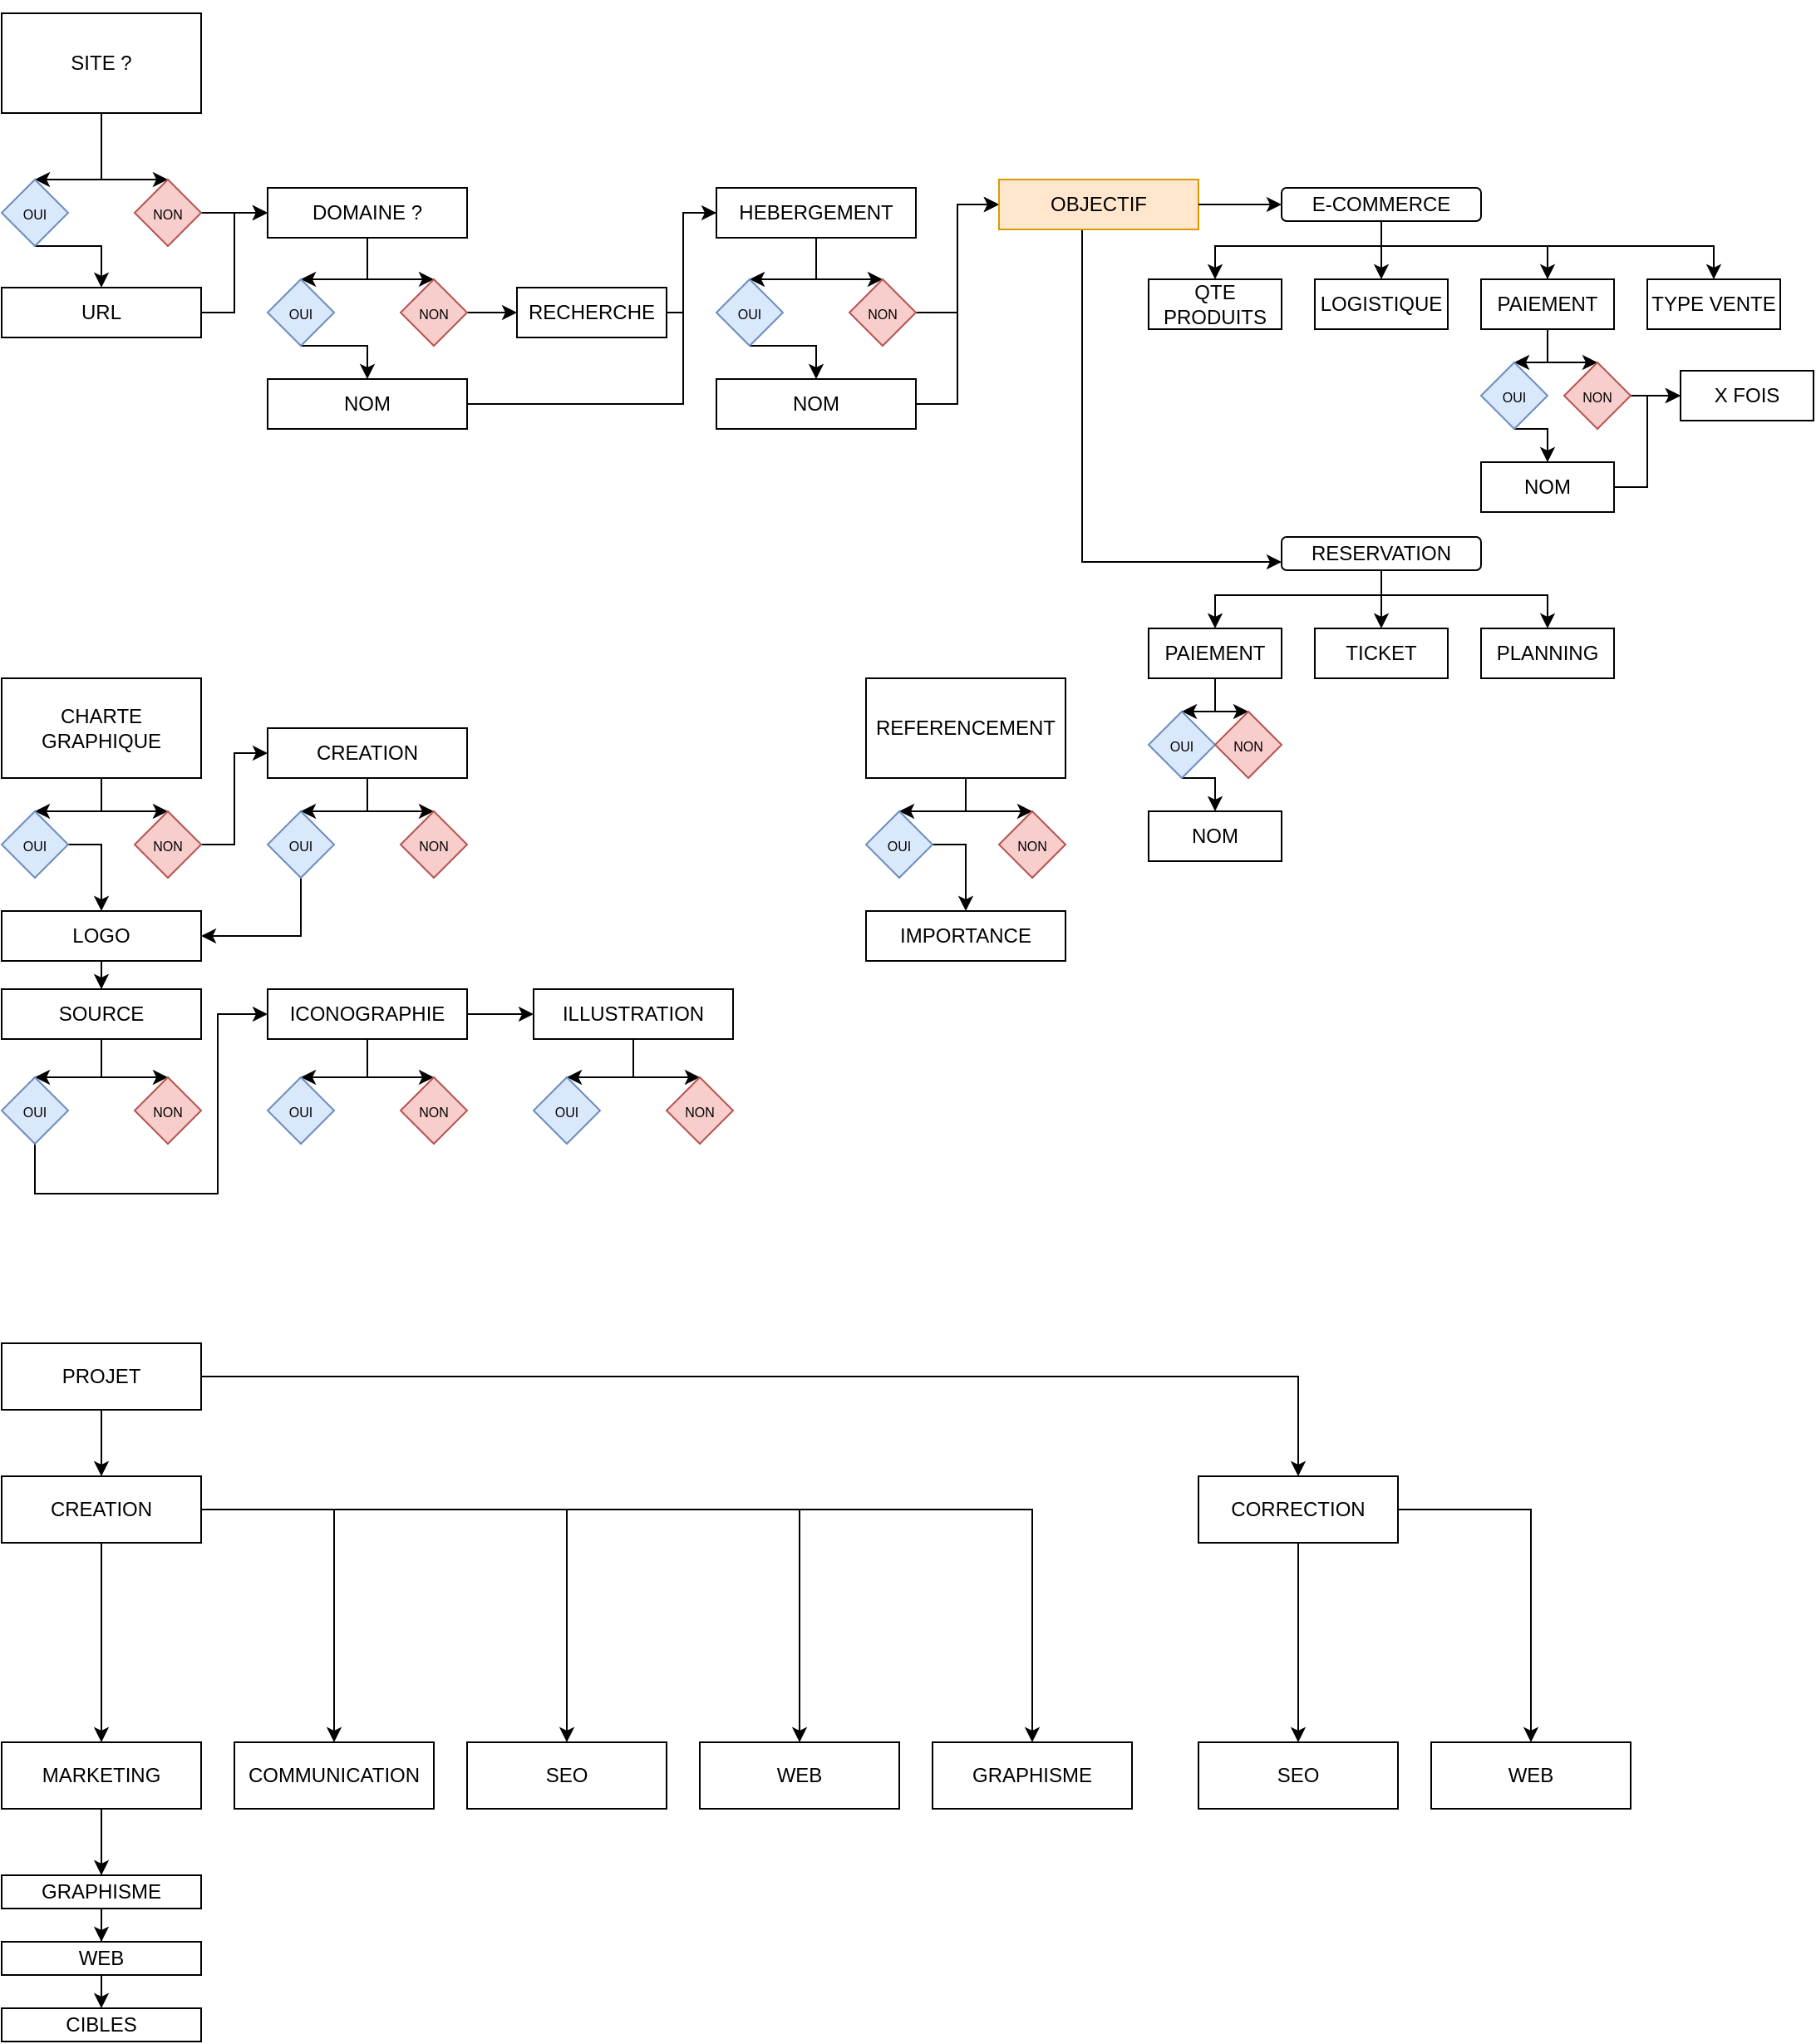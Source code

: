 <mxfile version="16.4.7" type="github">
  <diagram id="dq8gb7fQARIdYSocHXqy" name="Page-1">
    <mxGraphModel dx="948" dy="505" grid="1" gridSize="10" guides="1" tooltips="1" connect="1" arrows="1" fold="1" page="1" pageScale="1" pageWidth="1169" pageHeight="1654" math="0" shadow="0">
      <root>
        <mxCell id="0" />
        <mxCell id="1" parent="0" />
        <mxCell id="Kev8f9_p8VW5dfip_5u--6" style="edgeStyle=none;rounded=0;orthogonalLoop=1;jettySize=auto;html=1;exitX=0.5;exitY=1;exitDx=0;exitDy=0;entryX=0.5;entryY=0;entryDx=0;entryDy=0;" parent="1" source="Kev8f9_p8VW5dfip_5u--1" target="Kev8f9_p8VW5dfip_5u--2" edge="1">
          <mxGeometry relative="1" as="geometry">
            <Array as="points">
              <mxPoint x="100" y="140" />
            </Array>
          </mxGeometry>
        </mxCell>
        <mxCell id="Kev8f9_p8VW5dfip_5u--8" style="edgeStyle=none;rounded=0;orthogonalLoop=1;jettySize=auto;html=1;entryX=0.5;entryY=0;entryDx=0;entryDy=0;fontSize=8;" parent="1" source="Kev8f9_p8VW5dfip_5u--1" target="Kev8f9_p8VW5dfip_5u--7" edge="1">
          <mxGeometry relative="1" as="geometry">
            <Array as="points">
              <mxPoint x="100" y="140" />
            </Array>
          </mxGeometry>
        </mxCell>
        <mxCell id="Kev8f9_p8VW5dfip_5u--1" value="SITE ?" style="rounded=0;whiteSpace=wrap;html=1;direction=west;" parent="1" vertex="1">
          <mxGeometry x="40" y="40" width="120" height="60" as="geometry" />
        </mxCell>
        <mxCell id="Kev8f9_p8VW5dfip_5u--10" style="edgeStyle=none;rounded=0;orthogonalLoop=1;jettySize=auto;html=1;exitX=0.5;exitY=1;exitDx=0;exitDy=0;fontSize=8;entryX=0.5;entryY=0;entryDx=0;entryDy=0;" parent="1" source="Kev8f9_p8VW5dfip_5u--2" target="Kev8f9_p8VW5dfip_5u--9" edge="1">
          <mxGeometry relative="1" as="geometry">
            <Array as="points">
              <mxPoint x="100" y="180" />
            </Array>
          </mxGeometry>
        </mxCell>
        <mxCell id="Kev8f9_p8VW5dfip_5u--2" value="&lt;font style=&quot;font-size: 8px&quot;&gt;OUI&lt;/font&gt;" style="rhombus;whiteSpace=wrap;html=1;fillColor=#dae8fc;strokeColor=#6c8ebf;" parent="1" vertex="1">
          <mxGeometry x="40" y="140" width="40" height="40" as="geometry" />
        </mxCell>
        <mxCell id="Kev8f9_p8VW5dfip_5u--13" style="edgeStyle=none;rounded=0;orthogonalLoop=1;jettySize=auto;html=1;exitX=1;exitY=0.5;exitDx=0;exitDy=0;entryX=0;entryY=0.5;entryDx=0;entryDy=0;fontSize=8;" parent="1" source="Kev8f9_p8VW5dfip_5u--7" target="Kev8f9_p8VW5dfip_5u--11" edge="1">
          <mxGeometry relative="1" as="geometry" />
        </mxCell>
        <mxCell id="Kev8f9_p8VW5dfip_5u--7" value="&lt;font style=&quot;font-size: 8px&quot;&gt;NON&lt;/font&gt;" style="rhombus;whiteSpace=wrap;html=1;fillColor=#f8cecc;strokeColor=#b85450;" parent="1" vertex="1">
          <mxGeometry x="120" y="140" width="40" height="40" as="geometry" />
        </mxCell>
        <mxCell id="D3do3Fapur8upNNMfMpW-5" style="edgeStyle=orthogonalEdgeStyle;rounded=0;orthogonalLoop=1;jettySize=auto;html=1;entryX=0;entryY=0.5;entryDx=0;entryDy=0;" parent="1" source="Kev8f9_p8VW5dfip_5u--9" target="Kev8f9_p8VW5dfip_5u--11" edge="1">
          <mxGeometry relative="1" as="geometry">
            <mxPoint x="180" y="160" as="targetPoint" />
          </mxGeometry>
        </mxCell>
        <mxCell id="Kev8f9_p8VW5dfip_5u--9" value="URL" style="rounded=0;whiteSpace=wrap;html=1;" parent="1" vertex="1">
          <mxGeometry x="40" y="205" width="120" height="30" as="geometry" />
        </mxCell>
        <mxCell id="Kev8f9_p8VW5dfip_5u--15" style="edgeStyle=none;rounded=0;orthogonalLoop=1;jettySize=auto;html=1;fontSize=8;entryX=0.5;entryY=0;entryDx=0;entryDy=0;" parent="1" source="Kev8f9_p8VW5dfip_5u--11" target="Kev8f9_p8VW5dfip_5u--14" edge="1">
          <mxGeometry relative="1" as="geometry">
            <Array as="points">
              <mxPoint x="260" y="200" />
            </Array>
          </mxGeometry>
        </mxCell>
        <mxCell id="Kev8f9_p8VW5dfip_5u--17" style="edgeStyle=none;rounded=0;orthogonalLoop=1;jettySize=auto;html=1;fontSize=8;entryX=0.5;entryY=0;entryDx=0;entryDy=0;" parent="1" source="Kev8f9_p8VW5dfip_5u--11" target="Kev8f9_p8VW5dfip_5u--16" edge="1">
          <mxGeometry relative="1" as="geometry">
            <Array as="points">
              <mxPoint x="260" y="200" />
            </Array>
          </mxGeometry>
        </mxCell>
        <mxCell id="Kev8f9_p8VW5dfip_5u--11" value="DOMAINE ?" style="rounded=0;whiteSpace=wrap;html=1;" parent="1" vertex="1">
          <mxGeometry x="200" y="145" width="120" height="30" as="geometry" />
        </mxCell>
        <mxCell id="Kev8f9_p8VW5dfip_5u--19" style="edgeStyle=none;rounded=0;orthogonalLoop=1;jettySize=auto;html=1;fontSize=8;exitX=0.5;exitY=1;exitDx=0;exitDy=0;" parent="1" source="Kev8f9_p8VW5dfip_5u--14" target="Kev8f9_p8VW5dfip_5u--18" edge="1">
          <mxGeometry relative="1" as="geometry">
            <Array as="points">
              <mxPoint x="260" y="240" />
            </Array>
          </mxGeometry>
        </mxCell>
        <mxCell id="Kev8f9_p8VW5dfip_5u--14" value="&lt;font style=&quot;font-size: 8px&quot;&gt;OUI&lt;/font&gt;" style="rhombus;whiteSpace=wrap;html=1;fillColor=#dae8fc;strokeColor=#6c8ebf;" parent="1" vertex="1">
          <mxGeometry x="200" y="200" width="40" height="40" as="geometry" />
        </mxCell>
        <mxCell id="D3do3Fapur8upNNMfMpW-3" style="edgeStyle=orthogonalEdgeStyle;rounded=0;orthogonalLoop=1;jettySize=auto;html=1;entryX=0;entryY=0.5;entryDx=0;entryDy=0;" parent="1" source="Kev8f9_p8VW5dfip_5u--16" target="D3do3Fapur8upNNMfMpW-1" edge="1">
          <mxGeometry relative="1" as="geometry" />
        </mxCell>
        <mxCell id="Kev8f9_p8VW5dfip_5u--16" value="&lt;font style=&quot;font-size: 8px&quot;&gt;NON&lt;/font&gt;" style="rhombus;whiteSpace=wrap;html=1;fillColor=#f8cecc;strokeColor=#b85450;" parent="1" vertex="1">
          <mxGeometry x="280" y="200" width="40" height="40" as="geometry" />
        </mxCell>
        <mxCell id="D3do3Fapur8upNNMfMpW-6" style="edgeStyle=orthogonalEdgeStyle;rounded=0;orthogonalLoop=1;jettySize=auto;html=1;" parent="1" source="Kev8f9_p8VW5dfip_5u--18" edge="1">
          <mxGeometry relative="1" as="geometry">
            <mxPoint x="480" y="160" as="targetPoint" />
            <Array as="points">
              <mxPoint x="450" y="275" />
              <mxPoint x="450" y="160" />
            </Array>
          </mxGeometry>
        </mxCell>
        <mxCell id="Kev8f9_p8VW5dfip_5u--18" value="NOM" style="rounded=0;whiteSpace=wrap;html=1;" parent="1" vertex="1">
          <mxGeometry x="200" y="260" width="120" height="30" as="geometry" />
        </mxCell>
        <mxCell id="KWt4Akiu5r29RGmFctum-5" style="edgeStyle=none;rounded=0;orthogonalLoop=1;jettySize=auto;html=1;entryX=0.5;entryY=0;entryDx=0;entryDy=0;fontSize=8;" parent="1" source="Kev8f9_p8VW5dfip_5u--20" target="Kev8f9_p8VW5dfip_5u--24" edge="1">
          <mxGeometry relative="1" as="geometry">
            <Array as="points">
              <mxPoint x="530" y="200" />
            </Array>
          </mxGeometry>
        </mxCell>
        <mxCell id="KWt4Akiu5r29RGmFctum-6" style="edgeStyle=none;rounded=0;orthogonalLoop=1;jettySize=auto;html=1;entryX=0.5;entryY=0;entryDx=0;entryDy=0;fontSize=8;" parent="1" source="Kev8f9_p8VW5dfip_5u--20" target="Kev8f9_p8VW5dfip_5u--26" edge="1">
          <mxGeometry relative="1" as="geometry">
            <Array as="points">
              <mxPoint x="530" y="200" />
            </Array>
          </mxGeometry>
        </mxCell>
        <mxCell id="Kev8f9_p8VW5dfip_5u--20" value="HEBERGEMENT" style="rounded=0;whiteSpace=wrap;html=1;" parent="1" vertex="1">
          <mxGeometry x="470" y="145" width="120" height="30" as="geometry" />
        </mxCell>
        <mxCell id="KWt4Akiu5r29RGmFctum-7" style="edgeStyle=none;rounded=0;orthogonalLoop=1;jettySize=auto;html=1;entryX=0.5;entryY=0;entryDx=0;entryDy=0;fontSize=8;exitX=0.5;exitY=1;exitDx=0;exitDy=0;" parent="1" source="Kev8f9_p8VW5dfip_5u--24" target="Kev8f9_p8VW5dfip_5u--28" edge="1">
          <mxGeometry relative="1" as="geometry">
            <Array as="points">
              <mxPoint x="530" y="240" />
            </Array>
          </mxGeometry>
        </mxCell>
        <mxCell id="Kev8f9_p8VW5dfip_5u--24" value="&lt;font style=&quot;font-size: 8px&quot;&gt;OUI&lt;/font&gt;" style="rhombus;whiteSpace=wrap;html=1;fillColor=#dae8fc;strokeColor=#6c8ebf;" parent="1" vertex="1">
          <mxGeometry x="470" y="200" width="40" height="40" as="geometry" />
        </mxCell>
        <mxCell id="D3do3Fapur8upNNMfMpW-9" style="edgeStyle=orthogonalEdgeStyle;rounded=0;orthogonalLoop=1;jettySize=auto;html=1;entryX=0;entryY=0.5;entryDx=0;entryDy=0;" parent="1" source="Kev8f9_p8VW5dfip_5u--26" target="D3do3Fapur8upNNMfMpW-8" edge="1">
          <mxGeometry relative="1" as="geometry" />
        </mxCell>
        <mxCell id="Kev8f9_p8VW5dfip_5u--26" value="&lt;font style=&quot;font-size: 8px&quot;&gt;NON&lt;/font&gt;" style="rhombus;whiteSpace=wrap;html=1;fillColor=#f8cecc;strokeColor=#b85450;" parent="1" vertex="1">
          <mxGeometry x="550" y="200" width="40" height="40" as="geometry" />
        </mxCell>
        <mxCell id="D3do3Fapur8upNNMfMpW-10" style="edgeStyle=orthogonalEdgeStyle;rounded=0;orthogonalLoop=1;jettySize=auto;html=1;entryX=0;entryY=0.5;entryDx=0;entryDy=0;" parent="1" source="Kev8f9_p8VW5dfip_5u--28" target="D3do3Fapur8upNNMfMpW-8" edge="1">
          <mxGeometry relative="1" as="geometry" />
        </mxCell>
        <mxCell id="Kev8f9_p8VW5dfip_5u--28" value="NOM" style="rounded=0;whiteSpace=wrap;html=1;" parent="1" vertex="1">
          <mxGeometry x="470" y="260" width="120" height="30" as="geometry" />
        </mxCell>
        <mxCell id="D3do3Fapur8upNNMfMpW-4" style="edgeStyle=orthogonalEdgeStyle;rounded=0;orthogonalLoop=1;jettySize=auto;html=1;entryX=0;entryY=0.5;entryDx=0;entryDy=0;" parent="1" source="D3do3Fapur8upNNMfMpW-1" target="Kev8f9_p8VW5dfip_5u--20" edge="1">
          <mxGeometry relative="1" as="geometry">
            <Array as="points">
              <mxPoint x="450" y="220" />
              <mxPoint x="450" y="160" />
            </Array>
          </mxGeometry>
        </mxCell>
        <mxCell id="D3do3Fapur8upNNMfMpW-1" value="RECHERCHE" style="rounded=0;whiteSpace=wrap;html=1;" parent="1" vertex="1">
          <mxGeometry x="350" y="205" width="90" height="30" as="geometry" />
        </mxCell>
        <mxCell id="24i1-asg91OINh3pQ_xX-2" style="edgeStyle=orthogonalEdgeStyle;rounded=0;orthogonalLoop=1;jettySize=auto;html=1;entryX=0;entryY=0.75;entryDx=0;entryDy=0;" edge="1" parent="1" source="D3do3Fapur8upNNMfMpW-8" target="D3do3Fapur8upNNMfMpW-33">
          <mxGeometry relative="1" as="geometry">
            <Array as="points">
              <mxPoint x="690" y="370" />
            </Array>
          </mxGeometry>
        </mxCell>
        <mxCell id="D3do3Fapur8upNNMfMpW-8" value="OBJECTIF" style="rounded=0;whiteSpace=wrap;html=1;fillColor=#ffe6cc;strokeColor=#d79b00;" parent="1" vertex="1">
          <mxGeometry x="640" y="140" width="120" height="30" as="geometry" />
        </mxCell>
        <mxCell id="D3do3Fapur8upNNMfMpW-14" style="edgeStyle=orthogonalEdgeStyle;rounded=0;orthogonalLoop=1;jettySize=auto;html=1;exitX=1;exitY=0.5;exitDx=0;exitDy=0;" parent="1" source="D3do3Fapur8upNNMfMpW-8" target="D3do3Fapur8upNNMfMpW-13" edge="1">
          <mxGeometry relative="1" as="geometry">
            <mxPoint x="690" y="155" as="sourcePoint" />
          </mxGeometry>
        </mxCell>
        <mxCell id="D3do3Fapur8upNNMfMpW-16" style="edgeStyle=orthogonalEdgeStyle;rounded=0;orthogonalLoop=1;jettySize=auto;html=1;entryX=0.5;entryY=0;entryDx=0;entryDy=0;" parent="1" source="D3do3Fapur8upNNMfMpW-13" target="D3do3Fapur8upNNMfMpW-15" edge="1">
          <mxGeometry relative="1" as="geometry">
            <Array as="points">
              <mxPoint x="870" y="180" />
              <mxPoint x="770" y="180" />
            </Array>
          </mxGeometry>
        </mxCell>
        <mxCell id="D3do3Fapur8upNNMfMpW-20" style="edgeStyle=orthogonalEdgeStyle;rounded=0;orthogonalLoop=1;jettySize=auto;html=1;" parent="1" source="D3do3Fapur8upNNMfMpW-13" target="D3do3Fapur8upNNMfMpW-19" edge="1">
          <mxGeometry relative="1" as="geometry">
            <Array as="points">
              <mxPoint x="870" y="180" />
              <mxPoint x="970" y="180" />
            </Array>
          </mxGeometry>
        </mxCell>
        <mxCell id="D3do3Fapur8upNNMfMpW-21" style="edgeStyle=orthogonalEdgeStyle;rounded=0;orthogonalLoop=1;jettySize=auto;html=1;entryX=0.5;entryY=0;entryDx=0;entryDy=0;" parent="1" source="D3do3Fapur8upNNMfMpW-13" target="D3do3Fapur8upNNMfMpW-17" edge="1">
          <mxGeometry relative="1" as="geometry" />
        </mxCell>
        <mxCell id="D3do3Fapur8upNNMfMpW-32" style="edgeStyle=orthogonalEdgeStyle;rounded=0;orthogonalLoop=1;jettySize=auto;html=1;" parent="1" source="D3do3Fapur8upNNMfMpW-13" target="D3do3Fapur8upNNMfMpW-31" edge="1">
          <mxGeometry relative="1" as="geometry">
            <Array as="points">
              <mxPoint x="870" y="180" />
              <mxPoint x="1070" y="180" />
            </Array>
          </mxGeometry>
        </mxCell>
        <mxCell id="D3do3Fapur8upNNMfMpW-13" value="E-COMMERCE" style="rounded=1;whiteSpace=wrap;html=1;" parent="1" vertex="1">
          <mxGeometry x="810" y="145" width="120" height="20" as="geometry" />
        </mxCell>
        <mxCell id="D3do3Fapur8upNNMfMpW-15" value="QTE PRODUITS" style="rounded=0;whiteSpace=wrap;html=1;" parent="1" vertex="1">
          <mxGeometry x="730" y="200" width="80" height="30" as="geometry" />
        </mxCell>
        <mxCell id="D3do3Fapur8upNNMfMpW-17" value="LOGISTIQUE" style="rounded=0;whiteSpace=wrap;html=1;" parent="1" vertex="1">
          <mxGeometry x="830" y="200" width="80" height="30" as="geometry" />
        </mxCell>
        <mxCell id="D3do3Fapur8upNNMfMpW-25" style="edgeStyle=orthogonalEdgeStyle;rounded=0;orthogonalLoop=1;jettySize=auto;html=1;entryX=0.5;entryY=0;entryDx=0;entryDy=0;" parent="1" source="D3do3Fapur8upNNMfMpW-19" target="D3do3Fapur8upNNMfMpW-22" edge="1">
          <mxGeometry relative="1" as="geometry" />
        </mxCell>
        <mxCell id="D3do3Fapur8upNNMfMpW-27" style="edgeStyle=orthogonalEdgeStyle;rounded=0;orthogonalLoop=1;jettySize=auto;html=1;" parent="1" source="D3do3Fapur8upNNMfMpW-19" target="D3do3Fapur8upNNMfMpW-23" edge="1">
          <mxGeometry relative="1" as="geometry" />
        </mxCell>
        <mxCell id="D3do3Fapur8upNNMfMpW-19" value="PAIEMENT" style="rounded=0;whiteSpace=wrap;html=1;" parent="1" vertex="1">
          <mxGeometry x="930" y="200" width="80" height="30" as="geometry" />
        </mxCell>
        <mxCell id="D3do3Fapur8upNNMfMpW-26" style="edgeStyle=orthogonalEdgeStyle;rounded=0;orthogonalLoop=1;jettySize=auto;html=1;entryX=0.5;entryY=0;entryDx=0;entryDy=0;exitX=0.5;exitY=1;exitDx=0;exitDy=0;" parent="1" source="D3do3Fapur8upNNMfMpW-22" target="D3do3Fapur8upNNMfMpW-24" edge="1">
          <mxGeometry relative="1" as="geometry">
            <Array as="points">
              <mxPoint x="950" y="290" />
            </Array>
          </mxGeometry>
        </mxCell>
        <mxCell id="D3do3Fapur8upNNMfMpW-22" value="&lt;font style=&quot;font-size: 8px&quot;&gt;OUI&lt;/font&gt;" style="rhombus;whiteSpace=wrap;html=1;fillColor=#dae8fc;strokeColor=#6c8ebf;" parent="1" vertex="1">
          <mxGeometry x="930" y="250" width="40" height="40" as="geometry" />
        </mxCell>
        <mxCell id="D3do3Fapur8upNNMfMpW-30" style="edgeStyle=orthogonalEdgeStyle;rounded=0;orthogonalLoop=1;jettySize=auto;html=1;entryX=0;entryY=0.5;entryDx=0;entryDy=0;" parent="1" source="D3do3Fapur8upNNMfMpW-23" target="D3do3Fapur8upNNMfMpW-28" edge="1">
          <mxGeometry relative="1" as="geometry" />
        </mxCell>
        <mxCell id="D3do3Fapur8upNNMfMpW-23" value="&lt;font style=&quot;font-size: 8px&quot;&gt;NON&lt;/font&gt;" style="rhombus;whiteSpace=wrap;html=1;fillColor=#f8cecc;strokeColor=#b85450;" parent="1" vertex="1">
          <mxGeometry x="980" y="250" width="40" height="40" as="geometry" />
        </mxCell>
        <mxCell id="D3do3Fapur8upNNMfMpW-29" style="edgeStyle=orthogonalEdgeStyle;rounded=0;orthogonalLoop=1;jettySize=auto;html=1;entryX=0;entryY=0.5;entryDx=0;entryDy=0;" parent="1" source="D3do3Fapur8upNNMfMpW-24" target="D3do3Fapur8upNNMfMpW-28" edge="1">
          <mxGeometry relative="1" as="geometry">
            <Array as="points">
              <mxPoint x="1030" y="325" />
              <mxPoint x="1030" y="270" />
            </Array>
          </mxGeometry>
        </mxCell>
        <mxCell id="D3do3Fapur8upNNMfMpW-24" value="NOM" style="rounded=0;whiteSpace=wrap;html=1;" parent="1" vertex="1">
          <mxGeometry x="930" y="310" width="80" height="30" as="geometry" />
        </mxCell>
        <mxCell id="D3do3Fapur8upNNMfMpW-28" value="X FOIS" style="rounded=0;whiteSpace=wrap;html=1;" parent="1" vertex="1">
          <mxGeometry x="1050" y="255" width="80" height="30" as="geometry" />
        </mxCell>
        <mxCell id="D3do3Fapur8upNNMfMpW-31" value="TYPE VENTE" style="rounded=0;whiteSpace=wrap;html=1;" parent="1" vertex="1">
          <mxGeometry x="1030" y="200" width="80" height="30" as="geometry" />
        </mxCell>
        <mxCell id="D3do3Fapur8upNNMfMpW-44" style="edgeStyle=orthogonalEdgeStyle;rounded=0;orthogonalLoop=1;jettySize=auto;html=1;" parent="1" source="D3do3Fapur8upNNMfMpW-33" target="D3do3Fapur8upNNMfMpW-43" edge="1">
          <mxGeometry relative="1" as="geometry">
            <Array as="points">
              <mxPoint x="870" y="380" />
              <mxPoint x="870" y="380" />
            </Array>
          </mxGeometry>
        </mxCell>
        <mxCell id="D3do3Fapur8upNNMfMpW-48" style="edgeStyle=orthogonalEdgeStyle;rounded=0;orthogonalLoop=1;jettySize=auto;html=1;entryX=0.5;entryY=0;entryDx=0;entryDy=0;" parent="1" source="D3do3Fapur8upNNMfMpW-33" target="D3do3Fapur8upNNMfMpW-47" edge="1">
          <mxGeometry relative="1" as="geometry">
            <Array as="points">
              <mxPoint x="870" y="390" />
              <mxPoint x="970" y="390" />
            </Array>
          </mxGeometry>
        </mxCell>
        <mxCell id="D3do3Fapur8upNNMfMpW-49" style="edgeStyle=orthogonalEdgeStyle;rounded=0;orthogonalLoop=1;jettySize=auto;html=1;entryX=0.5;entryY=0;entryDx=0;entryDy=0;" parent="1" source="D3do3Fapur8upNNMfMpW-33" target="D3do3Fapur8upNNMfMpW-35" edge="1">
          <mxGeometry relative="1" as="geometry">
            <Array as="points">
              <mxPoint x="870" y="390" />
              <mxPoint x="770" y="390" />
            </Array>
          </mxGeometry>
        </mxCell>
        <mxCell id="D3do3Fapur8upNNMfMpW-33" value="RESERVATION" style="rounded=1;whiteSpace=wrap;html=1;" parent="1" vertex="1">
          <mxGeometry x="810" y="355" width="120" height="20" as="geometry" />
        </mxCell>
        <mxCell id="D3do3Fapur8upNNMfMpW-38" style="edgeStyle=orthogonalEdgeStyle;rounded=0;orthogonalLoop=1;jettySize=auto;html=1;entryX=0.5;entryY=0;entryDx=0;entryDy=0;" parent="1" source="D3do3Fapur8upNNMfMpW-35" target="D3do3Fapur8upNNMfMpW-36" edge="1">
          <mxGeometry relative="1" as="geometry" />
        </mxCell>
        <mxCell id="D3do3Fapur8upNNMfMpW-39" style="edgeStyle=orthogonalEdgeStyle;rounded=0;orthogonalLoop=1;jettySize=auto;html=1;" parent="1" source="D3do3Fapur8upNNMfMpW-35" target="D3do3Fapur8upNNMfMpW-37" edge="1">
          <mxGeometry relative="1" as="geometry" />
        </mxCell>
        <mxCell id="D3do3Fapur8upNNMfMpW-35" value="PAIEMENT" style="rounded=0;whiteSpace=wrap;html=1;" parent="1" vertex="1">
          <mxGeometry x="730" y="410" width="80" height="30" as="geometry" />
        </mxCell>
        <mxCell id="D3do3Fapur8upNNMfMpW-41" style="edgeStyle=orthogonalEdgeStyle;rounded=0;orthogonalLoop=1;jettySize=auto;html=1;exitX=0.5;exitY=1;exitDx=0;exitDy=0;" parent="1" source="D3do3Fapur8upNNMfMpW-36" target="D3do3Fapur8upNNMfMpW-40" edge="1">
          <mxGeometry relative="1" as="geometry">
            <Array as="points">
              <mxPoint x="770" y="500" />
            </Array>
          </mxGeometry>
        </mxCell>
        <mxCell id="D3do3Fapur8upNNMfMpW-36" value="&lt;font style=&quot;font-size: 8px&quot;&gt;OUI&lt;/font&gt;" style="rhombus;whiteSpace=wrap;html=1;fillColor=#dae8fc;strokeColor=#6c8ebf;" parent="1" vertex="1">
          <mxGeometry x="730" y="460" width="40" height="40" as="geometry" />
        </mxCell>
        <mxCell id="D3do3Fapur8upNNMfMpW-37" value="&lt;font style=&quot;font-size: 8px&quot;&gt;NON&lt;/font&gt;" style="rhombus;whiteSpace=wrap;html=1;fillColor=#f8cecc;strokeColor=#b85450;" parent="1" vertex="1">
          <mxGeometry x="770" y="460" width="40" height="40" as="geometry" />
        </mxCell>
        <mxCell id="D3do3Fapur8upNNMfMpW-40" value="NOM" style="rounded=0;whiteSpace=wrap;html=1;" parent="1" vertex="1">
          <mxGeometry x="730" y="520" width="80" height="30" as="geometry" />
        </mxCell>
        <mxCell id="D3do3Fapur8upNNMfMpW-43" value="TICKET" style="rounded=0;whiteSpace=wrap;html=1;" parent="1" vertex="1">
          <mxGeometry x="830" y="410" width="80" height="30" as="geometry" />
        </mxCell>
        <mxCell id="D3do3Fapur8upNNMfMpW-47" value="PLANNING" style="rounded=0;whiteSpace=wrap;html=1;" parent="1" vertex="1">
          <mxGeometry x="930" y="410" width="80" height="30" as="geometry" />
        </mxCell>
        <mxCell id="24i1-asg91OINh3pQ_xX-7" style="edgeStyle=orthogonalEdgeStyle;rounded=0;orthogonalLoop=1;jettySize=auto;html=1;" edge="1" parent="1" source="24i1-asg91OINh3pQ_xX-3" target="24i1-asg91OINh3pQ_xX-5">
          <mxGeometry relative="1" as="geometry" />
        </mxCell>
        <mxCell id="24i1-asg91OINh3pQ_xX-8" style="edgeStyle=orthogonalEdgeStyle;rounded=0;orthogonalLoop=1;jettySize=auto;html=1;" edge="1" parent="1" source="24i1-asg91OINh3pQ_xX-3" target="24i1-asg91OINh3pQ_xX-6">
          <mxGeometry relative="1" as="geometry" />
        </mxCell>
        <mxCell id="24i1-asg91OINh3pQ_xX-3" value="CHARTE GRAPHIQUE" style="rounded=0;whiteSpace=wrap;html=1;direction=west;" vertex="1" parent="1">
          <mxGeometry x="40" y="440" width="120" height="60" as="geometry" />
        </mxCell>
        <mxCell id="24i1-asg91OINh3pQ_xX-10" style="edgeStyle=orthogonalEdgeStyle;rounded=0;orthogonalLoop=1;jettySize=auto;html=1;" edge="1" parent="1" source="24i1-asg91OINh3pQ_xX-5" target="24i1-asg91OINh3pQ_xX-9">
          <mxGeometry relative="1" as="geometry">
            <Array as="points">
              <mxPoint x="100" y="570" />
              <mxPoint x="100" y="570" />
            </Array>
          </mxGeometry>
        </mxCell>
        <mxCell id="24i1-asg91OINh3pQ_xX-5" value="&lt;font style=&quot;font-size: 8px&quot;&gt;OUI&lt;/font&gt;" style="rhombus;whiteSpace=wrap;html=1;fillColor=#dae8fc;strokeColor=#6c8ebf;" vertex="1" parent="1">
          <mxGeometry x="40" y="520" width="40" height="40" as="geometry" />
        </mxCell>
        <mxCell id="24i1-asg91OINh3pQ_xX-35" style="edgeStyle=orthogonalEdgeStyle;rounded=0;orthogonalLoop=1;jettySize=auto;html=1;entryX=0;entryY=0.5;entryDx=0;entryDy=0;" edge="1" parent="1" source="24i1-asg91OINh3pQ_xX-6" target="24i1-asg91OINh3pQ_xX-30">
          <mxGeometry relative="1" as="geometry" />
        </mxCell>
        <mxCell id="24i1-asg91OINh3pQ_xX-6" value="&lt;font style=&quot;font-size: 8px&quot;&gt;NON&lt;/font&gt;" style="rhombus;whiteSpace=wrap;html=1;fillColor=#f8cecc;strokeColor=#b85450;" vertex="1" parent="1">
          <mxGeometry x="120" y="520" width="40" height="40" as="geometry" />
        </mxCell>
        <mxCell id="24i1-asg91OINh3pQ_xX-12" style="edgeStyle=orthogonalEdgeStyle;rounded=0;orthogonalLoop=1;jettySize=auto;html=1;entryX=0.5;entryY=0;entryDx=0;entryDy=0;" edge="1" parent="1" source="24i1-asg91OINh3pQ_xX-9" target="24i1-asg91OINh3pQ_xX-11">
          <mxGeometry relative="1" as="geometry" />
        </mxCell>
        <mxCell id="24i1-asg91OINh3pQ_xX-9" value="LOGO" style="rounded=0;whiteSpace=wrap;html=1;" vertex="1" parent="1">
          <mxGeometry x="40" y="580" width="120" height="30" as="geometry" />
        </mxCell>
        <mxCell id="24i1-asg91OINh3pQ_xX-15" style="edgeStyle=orthogonalEdgeStyle;rounded=0;orthogonalLoop=1;jettySize=auto;html=1;entryX=0.5;entryY=0;entryDx=0;entryDy=0;" edge="1" parent="1" source="24i1-asg91OINh3pQ_xX-11" target="24i1-asg91OINh3pQ_xX-13">
          <mxGeometry relative="1" as="geometry">
            <Array as="points">
              <mxPoint x="100" y="680" />
            </Array>
          </mxGeometry>
        </mxCell>
        <mxCell id="24i1-asg91OINh3pQ_xX-16" style="edgeStyle=orthogonalEdgeStyle;rounded=0;orthogonalLoop=1;jettySize=auto;html=1;entryX=0.5;entryY=0;entryDx=0;entryDy=0;" edge="1" parent="1" source="24i1-asg91OINh3pQ_xX-11" target="24i1-asg91OINh3pQ_xX-14">
          <mxGeometry relative="1" as="geometry">
            <Array as="points">
              <mxPoint x="100" y="680" />
            </Array>
          </mxGeometry>
        </mxCell>
        <mxCell id="24i1-asg91OINh3pQ_xX-11" value="SOURCE" style="rounded=0;whiteSpace=wrap;html=1;" vertex="1" parent="1">
          <mxGeometry x="40" y="627" width="120" height="30" as="geometry" />
        </mxCell>
        <mxCell id="24i1-asg91OINh3pQ_xX-21" style="edgeStyle=orthogonalEdgeStyle;rounded=0;orthogonalLoop=1;jettySize=auto;html=1;entryX=0;entryY=0.5;entryDx=0;entryDy=0;" edge="1" parent="1" source="24i1-asg91OINh3pQ_xX-13" target="24i1-asg91OINh3pQ_xX-17">
          <mxGeometry relative="1" as="geometry">
            <Array as="points">
              <mxPoint x="60" y="750" />
              <mxPoint x="170" y="750" />
              <mxPoint x="170" y="642" />
            </Array>
          </mxGeometry>
        </mxCell>
        <mxCell id="24i1-asg91OINh3pQ_xX-13" value="&lt;font style=&quot;font-size: 8px&quot;&gt;OUI&lt;/font&gt;" style="rhombus;whiteSpace=wrap;html=1;fillColor=#dae8fc;strokeColor=#6c8ebf;" vertex="1" parent="1">
          <mxGeometry x="40" y="680" width="40" height="40" as="geometry" />
        </mxCell>
        <mxCell id="24i1-asg91OINh3pQ_xX-14" value="&lt;font style=&quot;font-size: 8px&quot;&gt;NON&lt;/font&gt;" style="rhombus;whiteSpace=wrap;html=1;fillColor=#f8cecc;strokeColor=#b85450;" vertex="1" parent="1">
          <mxGeometry x="120" y="680" width="40" height="40" as="geometry" />
        </mxCell>
        <mxCell id="24i1-asg91OINh3pQ_xX-22" style="edgeStyle=orthogonalEdgeStyle;rounded=0;orthogonalLoop=1;jettySize=auto;html=1;entryX=0.5;entryY=0;entryDx=0;entryDy=0;" edge="1" parent="1" source="24i1-asg91OINh3pQ_xX-17" target="24i1-asg91OINh3pQ_xX-18">
          <mxGeometry relative="1" as="geometry">
            <Array as="points">
              <mxPoint x="260" y="680" />
            </Array>
          </mxGeometry>
        </mxCell>
        <mxCell id="24i1-asg91OINh3pQ_xX-23" style="edgeStyle=orthogonalEdgeStyle;rounded=0;orthogonalLoop=1;jettySize=auto;html=1;" edge="1" parent="1" source="24i1-asg91OINh3pQ_xX-17" target="24i1-asg91OINh3pQ_xX-19">
          <mxGeometry relative="1" as="geometry">
            <Array as="points">
              <mxPoint x="260" y="680" />
            </Array>
          </mxGeometry>
        </mxCell>
        <mxCell id="24i1-asg91OINh3pQ_xX-29" style="edgeStyle=orthogonalEdgeStyle;rounded=0;orthogonalLoop=1;jettySize=auto;html=1;" edge="1" parent="1" source="24i1-asg91OINh3pQ_xX-17" target="24i1-asg91OINh3pQ_xX-24">
          <mxGeometry relative="1" as="geometry" />
        </mxCell>
        <mxCell id="24i1-asg91OINh3pQ_xX-17" value="ICONOGRAPHIE" style="rounded=0;whiteSpace=wrap;html=1;" vertex="1" parent="1">
          <mxGeometry x="200" y="627" width="120" height="30" as="geometry" />
        </mxCell>
        <mxCell id="24i1-asg91OINh3pQ_xX-18" value="&lt;font style=&quot;font-size: 8px&quot;&gt;OUI&lt;/font&gt;" style="rhombus;whiteSpace=wrap;html=1;fillColor=#dae8fc;strokeColor=#6c8ebf;" vertex="1" parent="1">
          <mxGeometry x="200" y="680" width="40" height="40" as="geometry" />
        </mxCell>
        <mxCell id="24i1-asg91OINh3pQ_xX-19" value="&lt;font style=&quot;font-size: 8px&quot;&gt;NON&lt;/font&gt;" style="rhombus;whiteSpace=wrap;html=1;fillColor=#f8cecc;strokeColor=#b85450;" vertex="1" parent="1">
          <mxGeometry x="280" y="680" width="40" height="40" as="geometry" />
        </mxCell>
        <mxCell id="24i1-asg91OINh3pQ_xX-27" style="edgeStyle=orthogonalEdgeStyle;rounded=0;orthogonalLoop=1;jettySize=auto;html=1;" edge="1" parent="1" source="24i1-asg91OINh3pQ_xX-24" target="24i1-asg91OINh3pQ_xX-25">
          <mxGeometry relative="1" as="geometry">
            <Array as="points">
              <mxPoint x="420" y="680" />
            </Array>
          </mxGeometry>
        </mxCell>
        <mxCell id="24i1-asg91OINh3pQ_xX-28" style="edgeStyle=orthogonalEdgeStyle;rounded=0;orthogonalLoop=1;jettySize=auto;html=1;" edge="1" parent="1" source="24i1-asg91OINh3pQ_xX-24" target="24i1-asg91OINh3pQ_xX-26">
          <mxGeometry relative="1" as="geometry">
            <Array as="points">
              <mxPoint x="420" y="680" />
            </Array>
          </mxGeometry>
        </mxCell>
        <mxCell id="24i1-asg91OINh3pQ_xX-24" value="ILLUSTRATION" style="rounded=0;whiteSpace=wrap;html=1;" vertex="1" parent="1">
          <mxGeometry x="360" y="627" width="120" height="30" as="geometry" />
        </mxCell>
        <mxCell id="24i1-asg91OINh3pQ_xX-25" value="&lt;font style=&quot;font-size: 8px&quot;&gt;OUI&lt;/font&gt;" style="rhombus;whiteSpace=wrap;html=1;fillColor=#dae8fc;strokeColor=#6c8ebf;" vertex="1" parent="1">
          <mxGeometry x="360" y="680" width="40" height="40" as="geometry" />
        </mxCell>
        <mxCell id="24i1-asg91OINh3pQ_xX-26" value="&lt;font style=&quot;font-size: 8px&quot;&gt;NON&lt;/font&gt;" style="rhombus;whiteSpace=wrap;html=1;fillColor=#f8cecc;strokeColor=#b85450;" vertex="1" parent="1">
          <mxGeometry x="440" y="680" width="40" height="40" as="geometry" />
        </mxCell>
        <mxCell id="24i1-asg91OINh3pQ_xX-33" style="edgeStyle=orthogonalEdgeStyle;rounded=0;orthogonalLoop=1;jettySize=auto;html=1;" edge="1" parent="1" source="24i1-asg91OINh3pQ_xX-30" target="24i1-asg91OINh3pQ_xX-31">
          <mxGeometry relative="1" as="geometry" />
        </mxCell>
        <mxCell id="24i1-asg91OINh3pQ_xX-34" style="edgeStyle=orthogonalEdgeStyle;rounded=0;orthogonalLoop=1;jettySize=auto;html=1;" edge="1" parent="1" source="24i1-asg91OINh3pQ_xX-30" target="24i1-asg91OINh3pQ_xX-32">
          <mxGeometry relative="1" as="geometry" />
        </mxCell>
        <mxCell id="24i1-asg91OINh3pQ_xX-30" value="CREATION" style="rounded=0;whiteSpace=wrap;html=1;" vertex="1" parent="1">
          <mxGeometry x="200" y="470" width="120" height="30" as="geometry" />
        </mxCell>
        <mxCell id="24i1-asg91OINh3pQ_xX-37" style="edgeStyle=orthogonalEdgeStyle;rounded=0;orthogonalLoop=1;jettySize=auto;html=1;entryX=1;entryY=0.5;entryDx=0;entryDy=0;" edge="1" parent="1" source="24i1-asg91OINh3pQ_xX-31" target="24i1-asg91OINh3pQ_xX-9">
          <mxGeometry relative="1" as="geometry">
            <Array as="points">
              <mxPoint x="220" y="595" />
            </Array>
          </mxGeometry>
        </mxCell>
        <mxCell id="24i1-asg91OINh3pQ_xX-31" value="&lt;font style=&quot;font-size: 8px&quot;&gt;OUI&lt;/font&gt;" style="rhombus;whiteSpace=wrap;html=1;fillColor=#dae8fc;strokeColor=#6c8ebf;" vertex="1" parent="1">
          <mxGeometry x="200" y="520" width="40" height="40" as="geometry" />
        </mxCell>
        <mxCell id="24i1-asg91OINh3pQ_xX-32" value="&lt;font style=&quot;font-size: 8px&quot;&gt;NON&lt;/font&gt;" style="rhombus;whiteSpace=wrap;html=1;fillColor=#f8cecc;strokeColor=#b85450;" vertex="1" parent="1">
          <mxGeometry x="280" y="520" width="40" height="40" as="geometry" />
        </mxCell>
        <mxCell id="24i1-asg91OINh3pQ_xX-41" style="edgeStyle=orthogonalEdgeStyle;rounded=0;orthogonalLoop=1;jettySize=auto;html=1;entryX=0.5;entryY=0;entryDx=0;entryDy=0;" edge="1" parent="1" source="24i1-asg91OINh3pQ_xX-38" target="24i1-asg91OINh3pQ_xX-39">
          <mxGeometry relative="1" as="geometry" />
        </mxCell>
        <mxCell id="24i1-asg91OINh3pQ_xX-42" style="edgeStyle=orthogonalEdgeStyle;rounded=0;orthogonalLoop=1;jettySize=auto;html=1;" edge="1" parent="1" source="24i1-asg91OINh3pQ_xX-38" target="24i1-asg91OINh3pQ_xX-40">
          <mxGeometry relative="1" as="geometry" />
        </mxCell>
        <mxCell id="24i1-asg91OINh3pQ_xX-38" value="REFERENCEMENT" style="rounded=0;whiteSpace=wrap;html=1;direction=west;" vertex="1" parent="1">
          <mxGeometry x="560" y="440" width="120" height="60" as="geometry" />
        </mxCell>
        <mxCell id="24i1-asg91OINh3pQ_xX-44" style="edgeStyle=orthogonalEdgeStyle;rounded=0;orthogonalLoop=1;jettySize=auto;html=1;entryX=0.5;entryY=0;entryDx=0;entryDy=0;" edge="1" parent="1" source="24i1-asg91OINh3pQ_xX-39" target="24i1-asg91OINh3pQ_xX-43">
          <mxGeometry relative="1" as="geometry">
            <Array as="points">
              <mxPoint x="620" y="540" />
            </Array>
          </mxGeometry>
        </mxCell>
        <mxCell id="24i1-asg91OINh3pQ_xX-39" value="&lt;font style=&quot;font-size: 8px&quot;&gt;OUI&lt;/font&gt;" style="rhombus;whiteSpace=wrap;html=1;fillColor=#dae8fc;strokeColor=#6c8ebf;" vertex="1" parent="1">
          <mxGeometry x="560" y="520" width="40" height="40" as="geometry" />
        </mxCell>
        <mxCell id="24i1-asg91OINh3pQ_xX-40" value="&lt;font style=&quot;font-size: 8px&quot;&gt;NON&lt;/font&gt;" style="rhombus;whiteSpace=wrap;html=1;fillColor=#f8cecc;strokeColor=#b85450;" vertex="1" parent="1">
          <mxGeometry x="640" y="520" width="40" height="40" as="geometry" />
        </mxCell>
        <mxCell id="24i1-asg91OINh3pQ_xX-43" value="IMPORTANCE" style="rounded=0;whiteSpace=wrap;html=1;" vertex="1" parent="1">
          <mxGeometry x="560" y="580" width="120" height="30" as="geometry" />
        </mxCell>
        <mxCell id="24i1-asg91OINh3pQ_xX-52" style="edgeStyle=orthogonalEdgeStyle;rounded=0;orthogonalLoop=1;jettySize=auto;html=1;entryX=0.5;entryY=0;entryDx=0;entryDy=0;" edge="1" parent="1" source="24i1-asg91OINh3pQ_xX-45" target="24i1-asg91OINh3pQ_xX-50">
          <mxGeometry relative="1" as="geometry" />
        </mxCell>
        <mxCell id="24i1-asg91OINh3pQ_xX-53" style="edgeStyle=orthogonalEdgeStyle;rounded=0;orthogonalLoop=1;jettySize=auto;html=1;entryX=0.5;entryY=0;entryDx=0;entryDy=0;" edge="1" parent="1" source="24i1-asg91OINh3pQ_xX-45" target="24i1-asg91OINh3pQ_xX-51">
          <mxGeometry relative="1" as="geometry" />
        </mxCell>
        <mxCell id="24i1-asg91OINh3pQ_xX-45" value="PROJET" style="rounded=0;whiteSpace=wrap;html=1;" vertex="1" parent="1">
          <mxGeometry x="40" y="840" width="120" height="40" as="geometry" />
        </mxCell>
        <mxCell id="24i1-asg91OINh3pQ_xX-49" value="WEB" style="rounded=0;whiteSpace=wrap;html=1;" vertex="1" parent="1">
          <mxGeometry x="460" y="1080" width="120" height="40" as="geometry" />
        </mxCell>
        <mxCell id="24i1-asg91OINh3pQ_xX-70" style="edgeStyle=orthogonalEdgeStyle;rounded=0;orthogonalLoop=1;jettySize=auto;html=1;entryX=0.5;entryY=0;entryDx=0;entryDy=0;" edge="1" parent="1" source="24i1-asg91OINh3pQ_xX-50" target="24i1-asg91OINh3pQ_xX-60">
          <mxGeometry relative="1" as="geometry" />
        </mxCell>
        <mxCell id="24i1-asg91OINh3pQ_xX-71" style="edgeStyle=orthogonalEdgeStyle;rounded=0;orthogonalLoop=1;jettySize=auto;html=1;entryX=0.5;entryY=0;entryDx=0;entryDy=0;" edge="1" parent="1" source="24i1-asg91OINh3pQ_xX-50" target="24i1-asg91OINh3pQ_xX-49">
          <mxGeometry relative="1" as="geometry" />
        </mxCell>
        <mxCell id="24i1-asg91OINh3pQ_xX-72" style="edgeStyle=orthogonalEdgeStyle;rounded=0;orthogonalLoop=1;jettySize=auto;html=1;entryX=0.5;entryY=0;entryDx=0;entryDy=0;" edge="1" parent="1" source="24i1-asg91OINh3pQ_xX-50" target="24i1-asg91OINh3pQ_xX-64">
          <mxGeometry relative="1" as="geometry" />
        </mxCell>
        <mxCell id="24i1-asg91OINh3pQ_xX-73" style="edgeStyle=orthogonalEdgeStyle;rounded=0;orthogonalLoop=1;jettySize=auto;html=1;" edge="1" parent="1" source="24i1-asg91OINh3pQ_xX-50" target="24i1-asg91OINh3pQ_xX-47">
          <mxGeometry relative="1" as="geometry" />
        </mxCell>
        <mxCell id="24i1-asg91OINh3pQ_xX-74" style="edgeStyle=orthogonalEdgeStyle;rounded=0;orthogonalLoop=1;jettySize=auto;html=1;" edge="1" parent="1" source="24i1-asg91OINh3pQ_xX-50" target="24i1-asg91OINh3pQ_xX-46">
          <mxGeometry relative="1" as="geometry" />
        </mxCell>
        <mxCell id="24i1-asg91OINh3pQ_xX-50" value="CREATION" style="rounded=0;whiteSpace=wrap;html=1;" vertex="1" parent="1">
          <mxGeometry x="40" y="920" width="120" height="40" as="geometry" />
        </mxCell>
        <mxCell id="24i1-asg91OINh3pQ_xX-59" style="edgeStyle=orthogonalEdgeStyle;rounded=0;orthogonalLoop=1;jettySize=auto;html=1;entryX=0.5;entryY=0;entryDx=0;entryDy=0;" edge="1" parent="1" source="24i1-asg91OINh3pQ_xX-51" target="24i1-asg91OINh3pQ_xX-58">
          <mxGeometry relative="1" as="geometry" />
        </mxCell>
        <mxCell id="24i1-asg91OINh3pQ_xX-61" style="edgeStyle=orthogonalEdgeStyle;rounded=0;orthogonalLoop=1;jettySize=auto;html=1;entryX=0.5;entryY=0;entryDx=0;entryDy=0;" edge="1" parent="1" source="24i1-asg91OINh3pQ_xX-51" target="24i1-asg91OINh3pQ_xX-48">
          <mxGeometry relative="1" as="geometry">
            <mxPoint x="260" y="1000" as="targetPoint" />
          </mxGeometry>
        </mxCell>
        <mxCell id="24i1-asg91OINh3pQ_xX-51" value="CORRECTION" style="rounded=0;whiteSpace=wrap;html=1;" vertex="1" parent="1">
          <mxGeometry x="760" y="920" width="120" height="40" as="geometry" />
        </mxCell>
        <mxCell id="24i1-asg91OINh3pQ_xX-46" value="COMMUNICATION" style="rounded=0;whiteSpace=wrap;html=1;" vertex="1" parent="1">
          <mxGeometry x="180" y="1080" width="120" height="40" as="geometry" />
        </mxCell>
        <mxCell id="24i1-asg91OINh3pQ_xX-48" value="SEO" style="rounded=0;whiteSpace=wrap;html=1;" vertex="1" parent="1">
          <mxGeometry x="760" y="1080" width="120" height="40" as="geometry" />
        </mxCell>
        <mxCell id="24i1-asg91OINh3pQ_xX-58" value="WEB" style="rounded=0;whiteSpace=wrap;html=1;" vertex="1" parent="1">
          <mxGeometry x="900" y="1080" width="120" height="40" as="geometry" />
        </mxCell>
        <mxCell id="24i1-asg91OINh3pQ_xX-60" value="SEO" style="rounded=0;whiteSpace=wrap;html=1;" vertex="1" parent="1">
          <mxGeometry x="320" y="1080" width="120" height="40" as="geometry" />
        </mxCell>
        <mxCell id="24i1-asg91OINh3pQ_xX-64" value="GRAPHISME" style="rounded=0;whiteSpace=wrap;html=1;" vertex="1" parent="1">
          <mxGeometry x="600" y="1080" width="120" height="40" as="geometry" />
        </mxCell>
        <mxCell id="24i1-asg91OINh3pQ_xX-77" style="edgeStyle=orthogonalEdgeStyle;rounded=0;orthogonalLoop=1;jettySize=auto;html=1;" edge="1" parent="1" source="24i1-asg91OINh3pQ_xX-47" target="24i1-asg91OINh3pQ_xX-75">
          <mxGeometry relative="1" as="geometry" />
        </mxCell>
        <mxCell id="24i1-asg91OINh3pQ_xX-78" style="edgeStyle=orthogonalEdgeStyle;rounded=0;orthogonalLoop=1;jettySize=auto;html=1;" edge="1" parent="1" source="24i1-asg91OINh3pQ_xX-47" target="24i1-asg91OINh3pQ_xX-76">
          <mxGeometry relative="1" as="geometry" />
        </mxCell>
        <mxCell id="24i1-asg91OINh3pQ_xX-80" style="edgeStyle=orthogonalEdgeStyle;rounded=0;orthogonalLoop=1;jettySize=auto;html=1;entryX=0.5;entryY=0;entryDx=0;entryDy=0;" edge="1" parent="1" source="24i1-asg91OINh3pQ_xX-47" target="24i1-asg91OINh3pQ_xX-79">
          <mxGeometry relative="1" as="geometry" />
        </mxCell>
        <mxCell id="24i1-asg91OINh3pQ_xX-47" value="MARKETING" style="rounded=0;whiteSpace=wrap;html=1;" vertex="1" parent="1">
          <mxGeometry x="40" y="1080" width="120" height="40" as="geometry" />
        </mxCell>
        <mxCell id="24i1-asg91OINh3pQ_xX-75" value="GRAPHISME" style="rounded=0;whiteSpace=wrap;html=1;" vertex="1" parent="1">
          <mxGeometry x="40" y="1160" width="120" height="20" as="geometry" />
        </mxCell>
        <mxCell id="24i1-asg91OINh3pQ_xX-76" value="WEB" style="rounded=0;whiteSpace=wrap;html=1;" vertex="1" parent="1">
          <mxGeometry x="40" y="1200" width="120" height="20" as="geometry" />
        </mxCell>
        <mxCell id="24i1-asg91OINh3pQ_xX-79" value="CIBLES" style="rounded=0;whiteSpace=wrap;html=1;" vertex="1" parent="1">
          <mxGeometry x="40" y="1240" width="120" height="20" as="geometry" />
        </mxCell>
      </root>
    </mxGraphModel>
  </diagram>
</mxfile>
